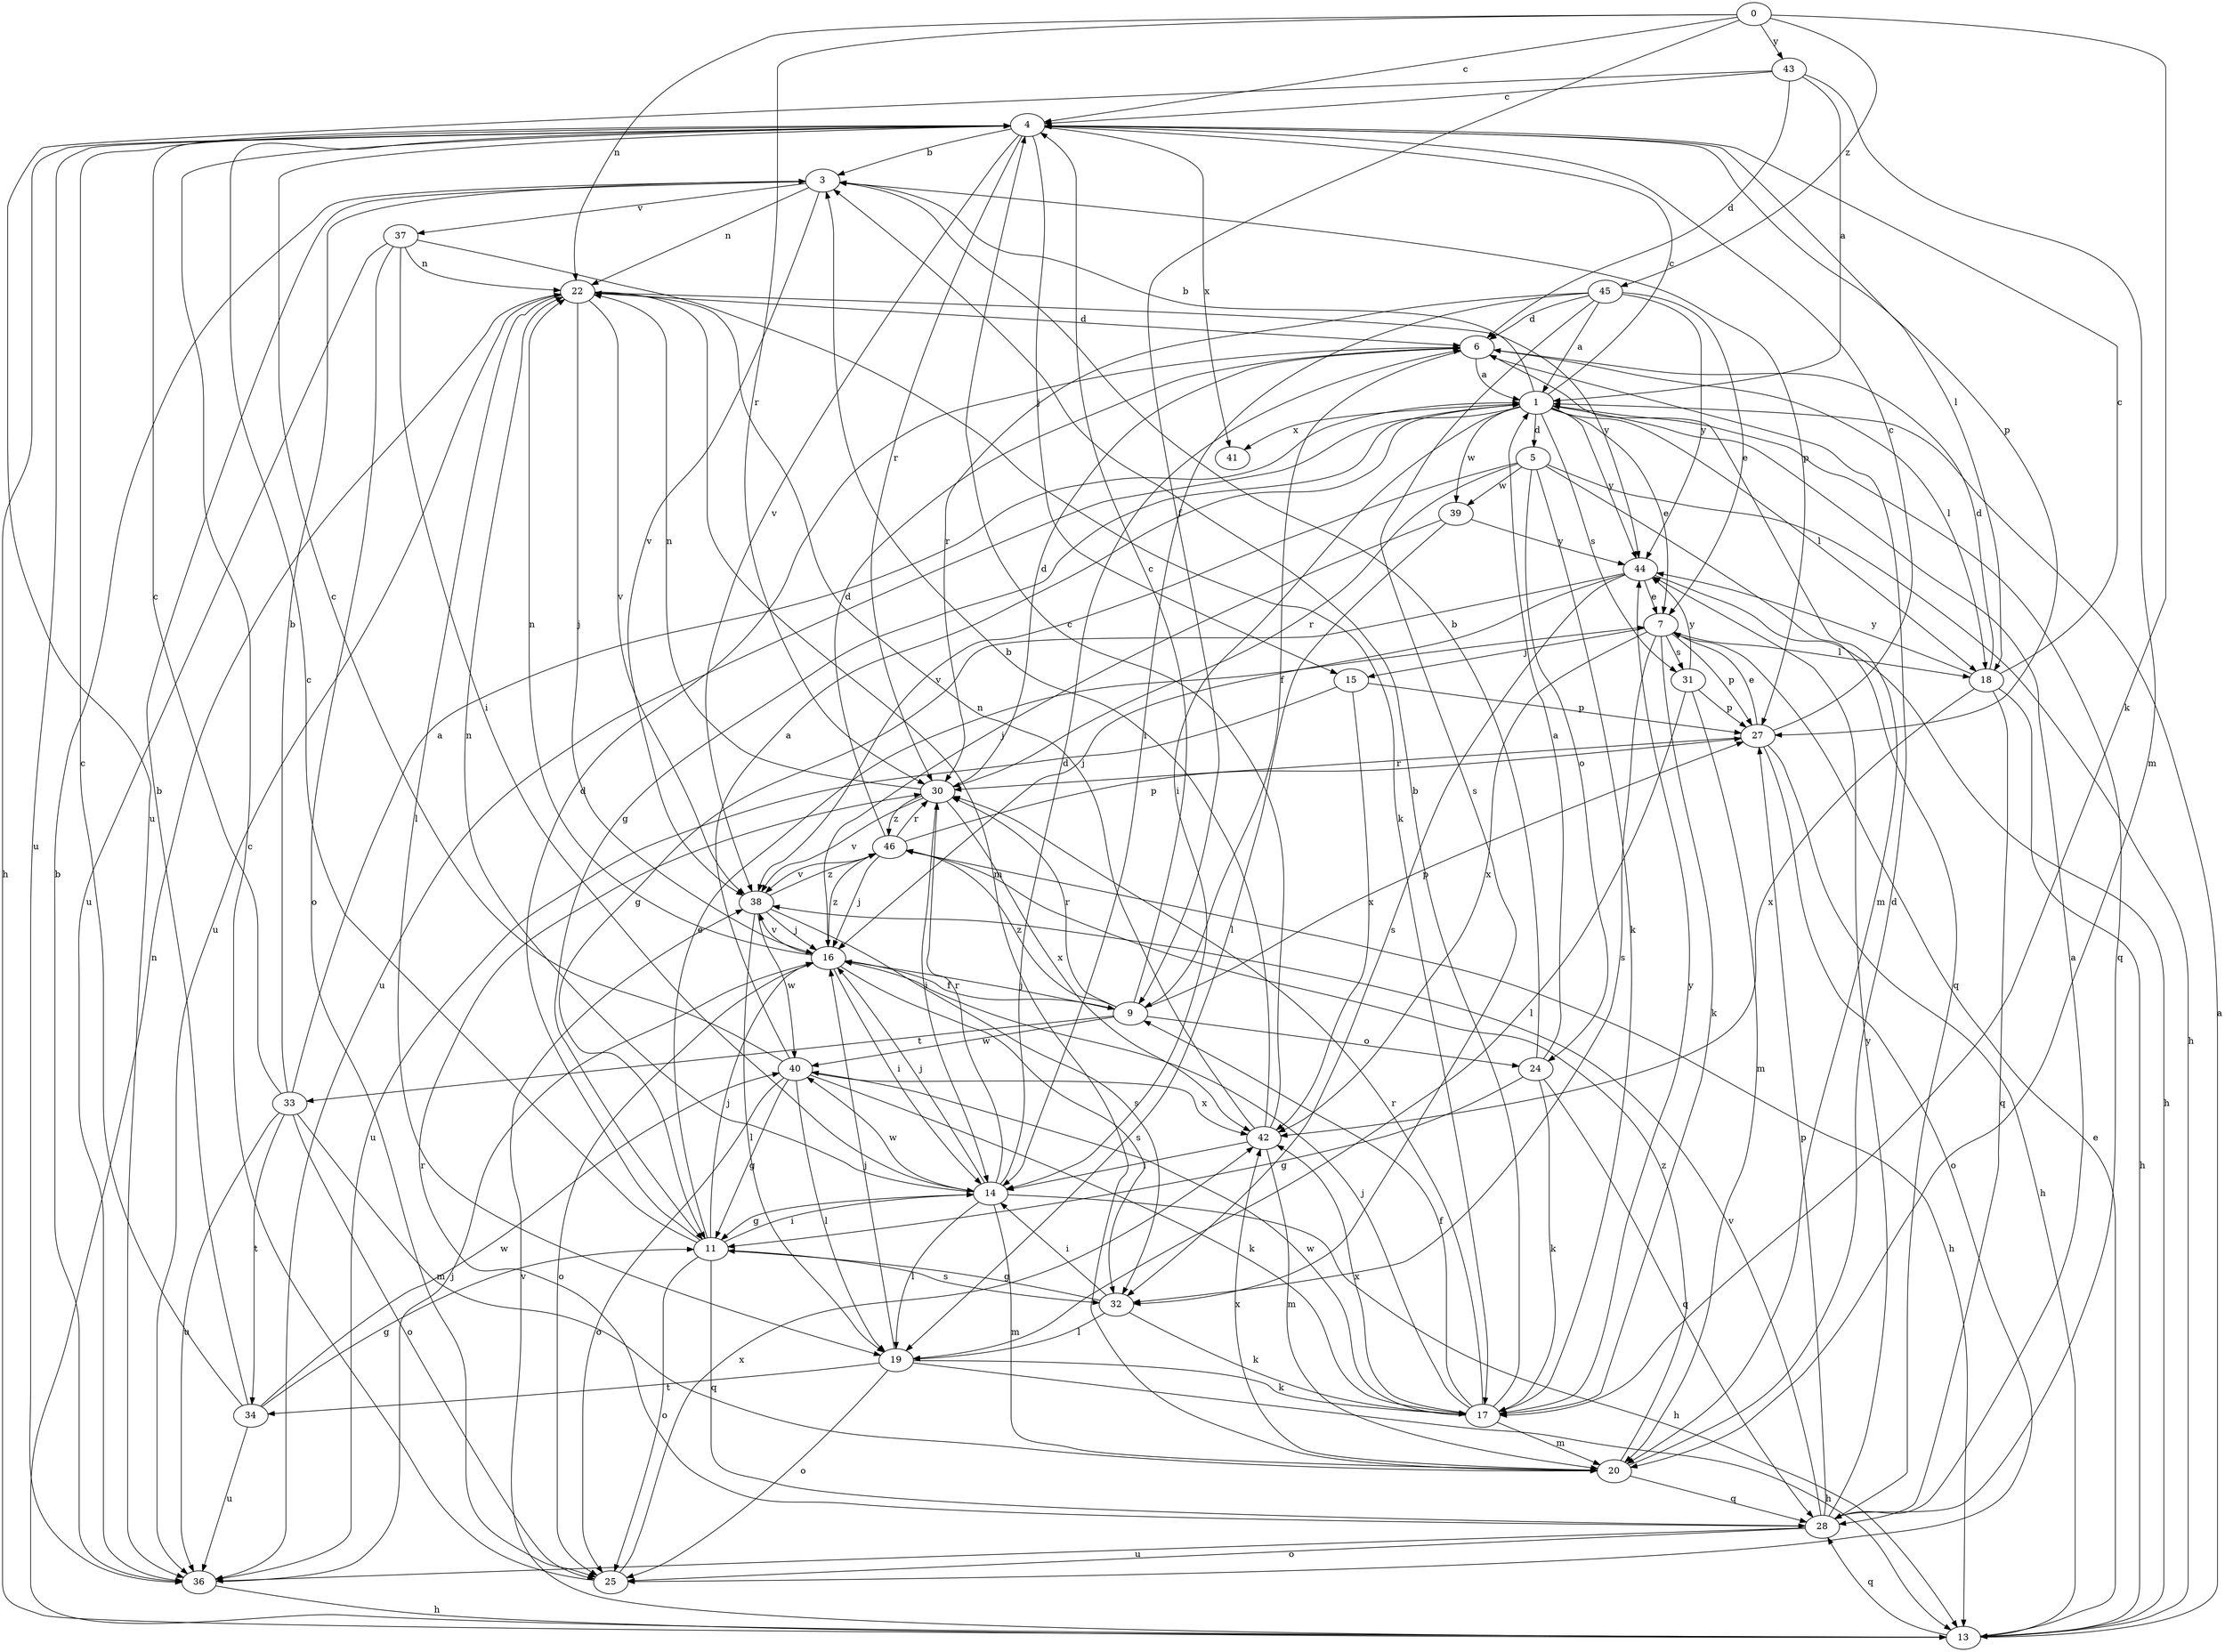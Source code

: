 strict digraph  {
0;
1;
3;
4;
5;
6;
7;
9;
11;
13;
14;
15;
16;
17;
18;
19;
20;
22;
24;
25;
27;
28;
30;
31;
32;
33;
34;
36;
37;
38;
39;
40;
41;
42;
43;
44;
45;
46;
0 -> 4  [label=c];
0 -> 9  [label=f];
0 -> 17  [label=k];
0 -> 22  [label=n];
0 -> 30  [label=r];
0 -> 43  [label=y];
0 -> 45  [label=z];
1 -> 3  [label=b];
1 -> 4  [label=c];
1 -> 5  [label=d];
1 -> 7  [label=e];
1 -> 11  [label=g];
1 -> 14  [label=i];
1 -> 18  [label=l];
1 -> 28  [label=q];
1 -> 31  [label=s];
1 -> 36  [label=u];
1 -> 39  [label=w];
1 -> 41  [label=x];
1 -> 44  [label=y];
3 -> 22  [label=n];
3 -> 27  [label=p];
3 -> 37  [label=v];
3 -> 38  [label=v];
4 -> 3  [label=b];
4 -> 13  [label=h];
4 -> 15  [label=j];
4 -> 18  [label=l];
4 -> 27  [label=p];
4 -> 30  [label=r];
4 -> 36  [label=u];
4 -> 38  [label=v];
4 -> 41  [label=x];
5 -> 13  [label=h];
5 -> 17  [label=k];
5 -> 24  [label=o];
5 -> 28  [label=q];
5 -> 30  [label=r];
5 -> 38  [label=v];
5 -> 39  [label=w];
6 -> 1  [label=a];
6 -> 9  [label=f];
6 -> 18  [label=l];
6 -> 20  [label=m];
7 -> 15  [label=j];
7 -> 17  [label=k];
7 -> 18  [label=l];
7 -> 27  [label=p];
7 -> 31  [label=s];
7 -> 32  [label=s];
7 -> 42  [label=x];
9 -> 4  [label=c];
9 -> 16  [label=j];
9 -> 24  [label=o];
9 -> 27  [label=p];
9 -> 30  [label=r];
9 -> 33  [label=t];
9 -> 40  [label=w];
9 -> 46  [label=z];
11 -> 4  [label=c];
11 -> 6  [label=d];
11 -> 7  [label=e];
11 -> 14  [label=i];
11 -> 16  [label=j];
11 -> 25  [label=o];
11 -> 28  [label=q];
11 -> 32  [label=s];
13 -> 1  [label=a];
13 -> 7  [label=e];
13 -> 22  [label=n];
13 -> 28  [label=q];
13 -> 38  [label=v];
14 -> 6  [label=d];
14 -> 11  [label=g];
14 -> 13  [label=h];
14 -> 16  [label=j];
14 -> 19  [label=l];
14 -> 20  [label=m];
14 -> 22  [label=n];
14 -> 30  [label=r];
14 -> 40  [label=w];
15 -> 27  [label=p];
15 -> 36  [label=u];
15 -> 42  [label=x];
16 -> 9  [label=f];
16 -> 14  [label=i];
16 -> 22  [label=n];
16 -> 25  [label=o];
16 -> 32  [label=s];
16 -> 38  [label=v];
16 -> 46  [label=z];
17 -> 3  [label=b];
17 -> 9  [label=f];
17 -> 16  [label=j];
17 -> 20  [label=m];
17 -> 30  [label=r];
17 -> 40  [label=w];
17 -> 42  [label=x];
17 -> 44  [label=y];
18 -> 4  [label=c];
18 -> 6  [label=d];
18 -> 13  [label=h];
18 -> 28  [label=q];
18 -> 42  [label=x];
18 -> 44  [label=y];
19 -> 13  [label=h];
19 -> 16  [label=j];
19 -> 17  [label=k];
19 -> 25  [label=o];
19 -> 34  [label=t];
20 -> 6  [label=d];
20 -> 28  [label=q];
20 -> 42  [label=x];
20 -> 46  [label=z];
22 -> 6  [label=d];
22 -> 16  [label=j];
22 -> 19  [label=l];
22 -> 20  [label=m];
22 -> 36  [label=u];
22 -> 38  [label=v];
22 -> 44  [label=y];
24 -> 1  [label=a];
24 -> 3  [label=b];
24 -> 11  [label=g];
24 -> 17  [label=k];
24 -> 28  [label=q];
25 -> 4  [label=c];
25 -> 42  [label=x];
27 -> 4  [label=c];
27 -> 7  [label=e];
27 -> 13  [label=h];
27 -> 25  [label=o];
27 -> 30  [label=r];
28 -> 1  [label=a];
28 -> 25  [label=o];
28 -> 27  [label=p];
28 -> 30  [label=r];
28 -> 36  [label=u];
28 -> 38  [label=v];
28 -> 44  [label=y];
30 -> 6  [label=d];
30 -> 14  [label=i];
30 -> 22  [label=n];
30 -> 38  [label=v];
30 -> 42  [label=x];
30 -> 46  [label=z];
31 -> 19  [label=l];
31 -> 20  [label=m];
31 -> 27  [label=p];
31 -> 44  [label=y];
32 -> 11  [label=g];
32 -> 14  [label=i];
32 -> 17  [label=k];
32 -> 19  [label=l];
33 -> 1  [label=a];
33 -> 3  [label=b];
33 -> 4  [label=c];
33 -> 20  [label=m];
33 -> 25  [label=o];
33 -> 34  [label=t];
33 -> 36  [label=u];
34 -> 3  [label=b];
34 -> 4  [label=c];
34 -> 11  [label=g];
34 -> 36  [label=u];
34 -> 40  [label=w];
36 -> 3  [label=b];
36 -> 13  [label=h];
36 -> 16  [label=j];
37 -> 14  [label=i];
37 -> 17  [label=k];
37 -> 22  [label=n];
37 -> 25  [label=o];
37 -> 36  [label=u];
38 -> 16  [label=j];
38 -> 19  [label=l];
38 -> 32  [label=s];
38 -> 40  [label=w];
38 -> 46  [label=z];
39 -> 16  [label=j];
39 -> 19  [label=l];
39 -> 44  [label=y];
40 -> 1  [label=a];
40 -> 4  [label=c];
40 -> 11  [label=g];
40 -> 17  [label=k];
40 -> 19  [label=l];
40 -> 25  [label=o];
40 -> 42  [label=x];
42 -> 3  [label=b];
42 -> 4  [label=c];
42 -> 14  [label=i];
42 -> 20  [label=m];
42 -> 22  [label=n];
43 -> 1  [label=a];
43 -> 4  [label=c];
43 -> 6  [label=d];
43 -> 20  [label=m];
43 -> 36  [label=u];
44 -> 7  [label=e];
44 -> 11  [label=g];
44 -> 13  [label=h];
44 -> 16  [label=j];
44 -> 32  [label=s];
45 -> 1  [label=a];
45 -> 6  [label=d];
45 -> 7  [label=e];
45 -> 14  [label=i];
45 -> 30  [label=r];
45 -> 32  [label=s];
45 -> 44  [label=y];
46 -> 6  [label=d];
46 -> 13  [label=h];
46 -> 16  [label=j];
46 -> 27  [label=p];
46 -> 30  [label=r];
46 -> 38  [label=v];
}
